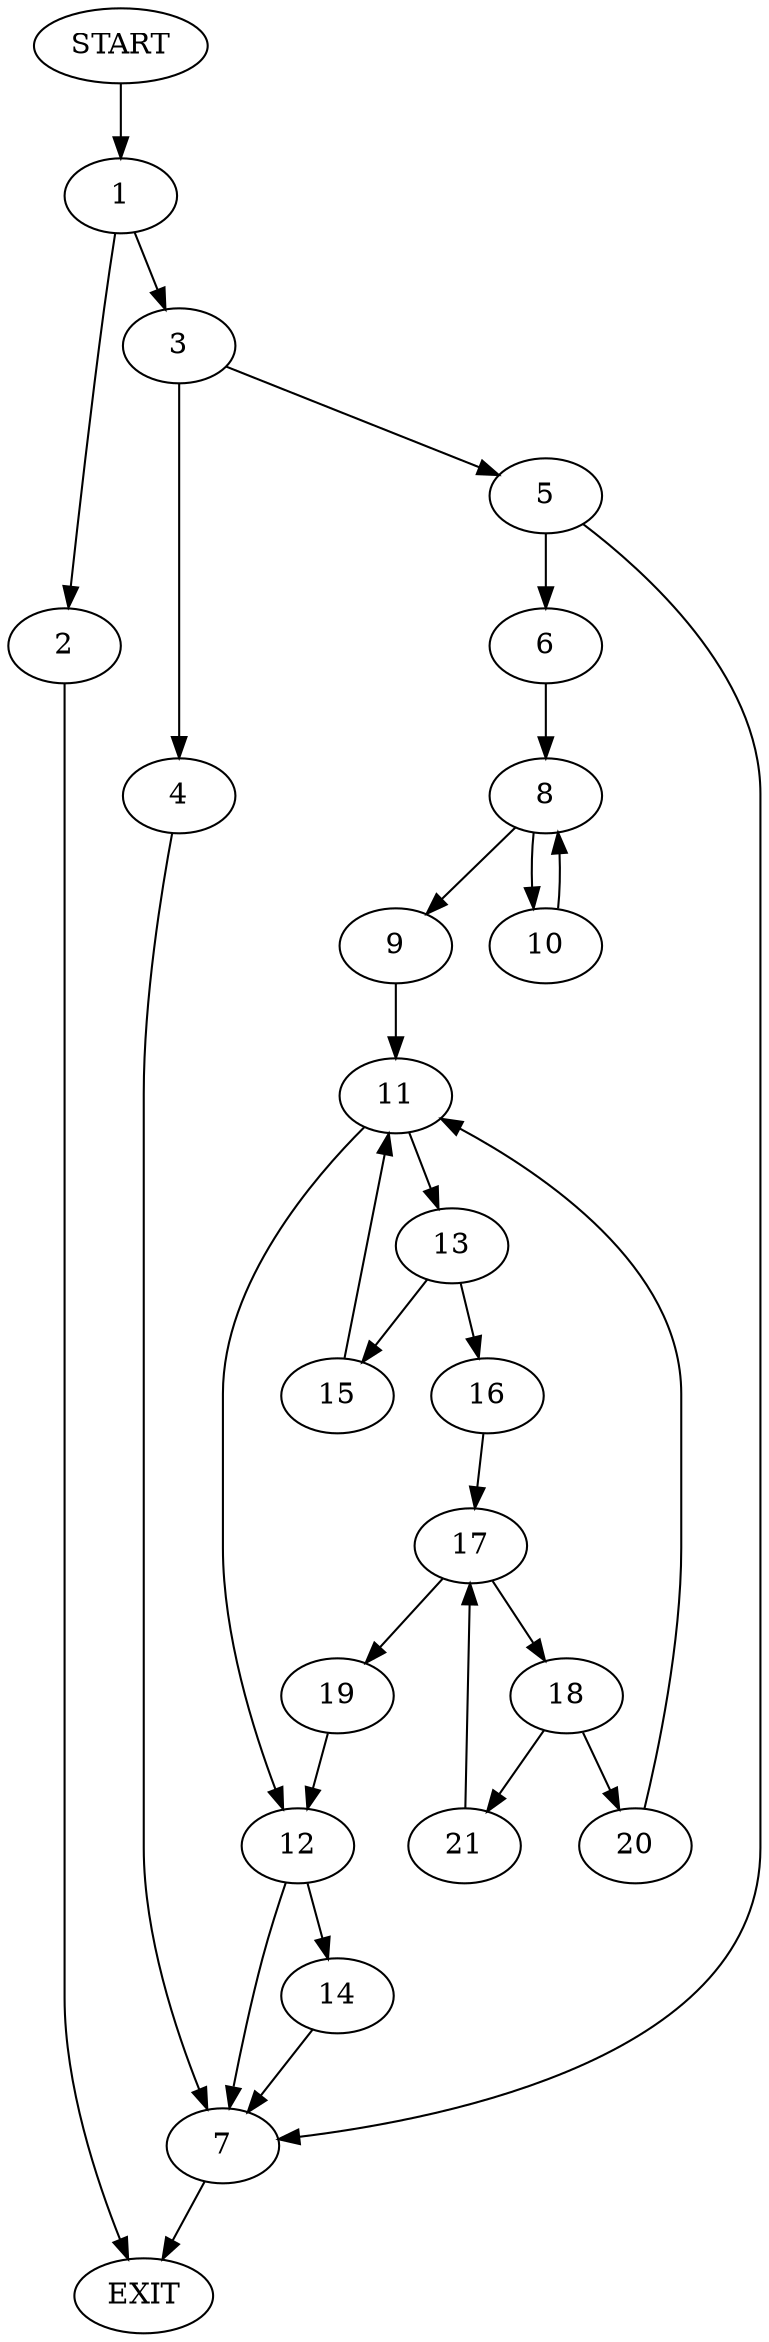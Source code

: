 digraph {
0 [label="START"]
22 [label="EXIT"]
0 -> 1
1 -> 2
1 -> 3
3 -> 4
3 -> 5
2 -> 22
5 -> 6
5 -> 7
4 -> 7
7 -> 22
6 -> 8
8 -> 9
8 -> 10
10 -> 8
9 -> 11
11 -> 12
11 -> 13
12 -> 7
12 -> 14
13 -> 15
13 -> 16
15 -> 11
16 -> 17
17 -> 18
17 -> 19
19 -> 12
18 -> 20
18 -> 21
20 -> 11
21 -> 17
14 -> 7
}
